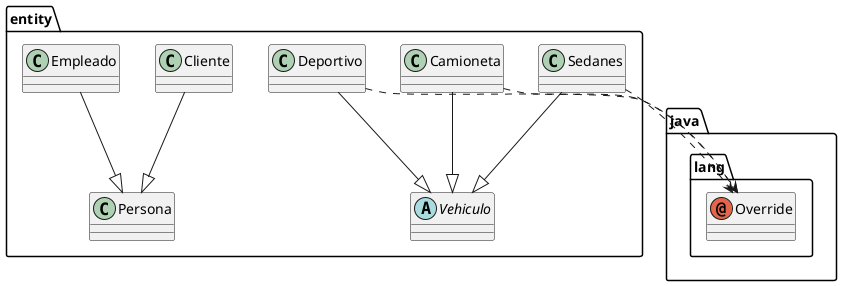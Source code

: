 @startuml
abstract class entity.Vehiculo
annotation java.lang.Override
class entity.Camioneta
class entity.Cliente
class entity.Deportivo
class entity.Empleado
class entity.Persona
class entity.Sedanes
entity.Camioneta --|> entity.Vehiculo
entity.Camioneta ..> java.lang.Override
entity.Cliente --|> entity.Persona
entity.Deportivo --|> entity.Vehiculo
entity.Deportivo ..> java.lang.Override
entity.Empleado --|> entity.Persona
entity.Sedanes --|> entity.Vehiculo
entity.Sedanes ..> java.lang.Override
@enduml